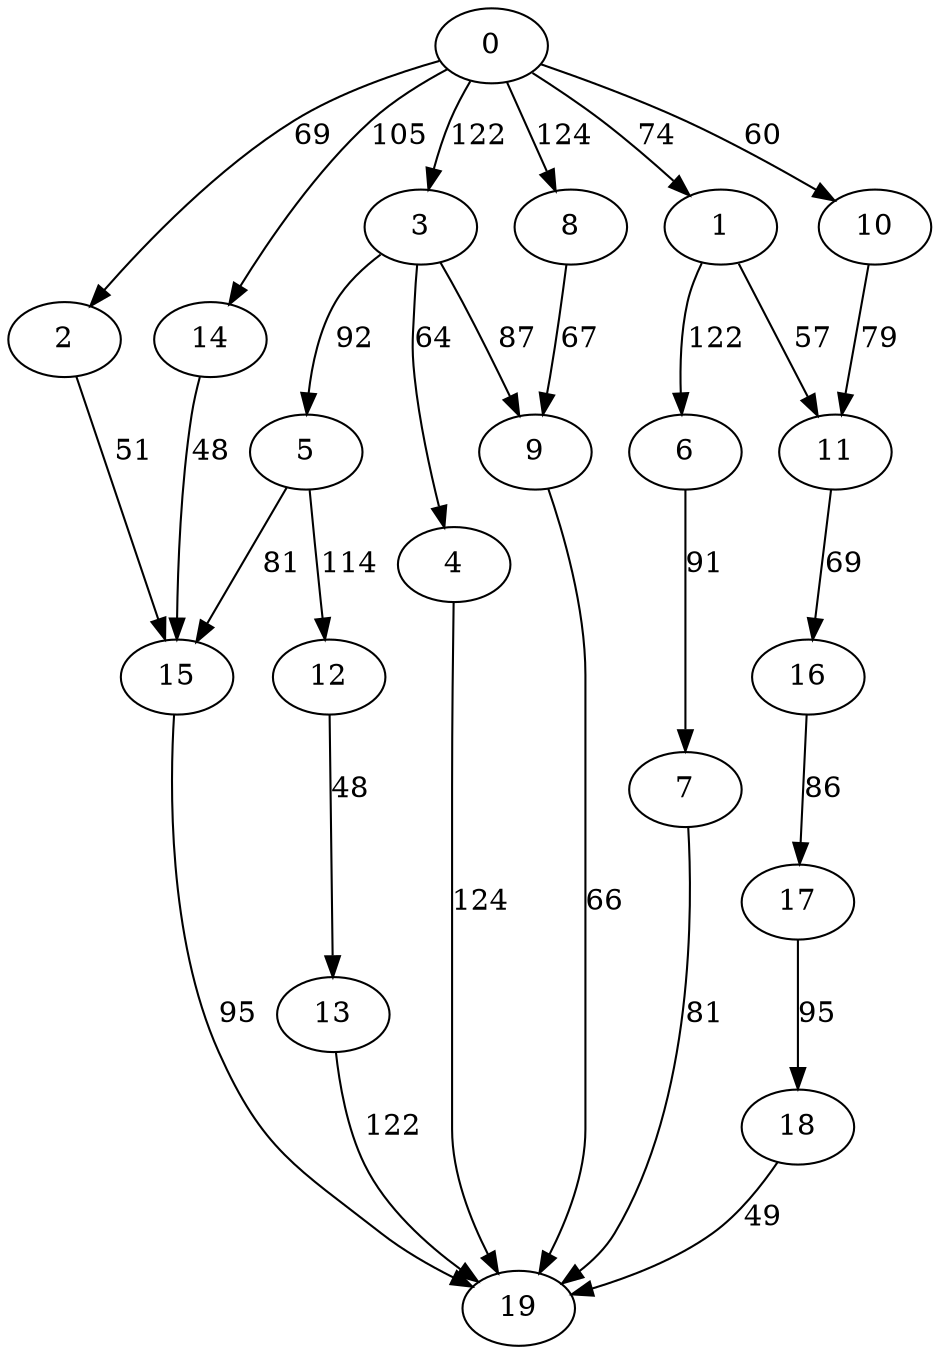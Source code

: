 digraph t20p6r5_17 {
0 -> 1 [ label = 74 ];
0 -> 2 [ label = 69 ];
0 -> 3 [ label = 122 ];
0 -> 8 [ label = 124 ];
0 -> 10 [ label = 60 ];
0 -> 14 [ label = 105 ];
1 -> 6 [ label = 122 ];
1 -> 11 [ label = 57 ];
2 -> 15 [ label = 51 ];
3 -> 4 [ label = 64 ];
3 -> 5 [ label = 92 ];
3 -> 9 [ label = 87 ];
4 -> 19 [ label = 124 ];
5 -> 12 [ label = 114 ];
5 -> 15 [ label = 81 ];
6 -> 7 [ label = 91 ];
7 -> 19 [ label = 81 ];
8 -> 9 [ label = 67 ];
9 -> 19 [ label = 66 ];
10 -> 11 [ label = 79 ];
11 -> 16 [ label = 69 ];
12 -> 13 [ label = 48 ];
13 -> 19 [ label = 122 ];
14 -> 15 [ label = 48 ];
15 -> 19 [ label = 95 ];
16 -> 17 [ label = 86 ];
17 -> 18 [ label = 95 ];
18 -> 19 [ label = 49 ];
 }

